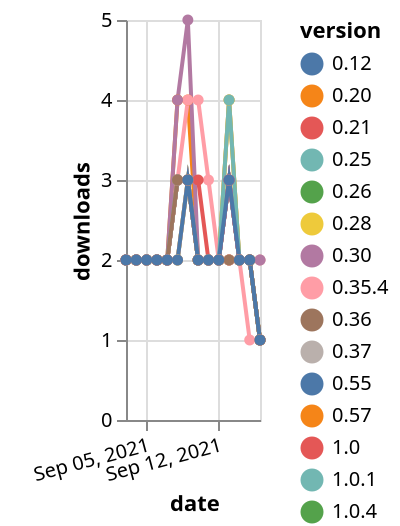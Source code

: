 {"$schema": "https://vega.github.io/schema/vega-lite/v5.json", "description": "A simple bar chart with embedded data.", "data": {"values": [{"date": "2021-09-03", "total": 1392, "delta": 2, "version": "1.0.4"}, {"date": "2021-09-04", "total": 1394, "delta": 2, "version": "1.0.4"}, {"date": "2021-09-05", "total": 1396, "delta": 2, "version": "1.0.4"}, {"date": "2021-09-06", "total": 1398, "delta": 2, "version": "1.0.4"}, {"date": "2021-09-07", "total": 1400, "delta": 2, "version": "1.0.4"}, {"date": "2021-09-08", "total": 1403, "delta": 3, "version": "1.0.4"}, {"date": "2021-09-09", "total": 1406, "delta": 3, "version": "1.0.4"}, {"date": "2021-09-10", "total": 1408, "delta": 2, "version": "1.0.4"}, {"date": "2021-09-11", "total": 1410, "delta": 2, "version": "1.0.4"}, {"date": "2021-09-12", "total": 1412, "delta": 2, "version": "1.0.4"}, {"date": "2021-09-13", "total": 1415, "delta": 3, "version": "1.0.4"}, {"date": "2021-09-14", "total": 1417, "delta": 2, "version": "1.0.4"}, {"date": "2021-09-15", "total": 1419, "delta": 2, "version": "1.0.4"}, {"date": "2021-09-16", "total": 1420, "delta": 1, "version": "1.0.4"}, {"date": "2021-09-03", "total": 2546, "delta": 2, "version": "0.26"}, {"date": "2021-09-04", "total": 2548, "delta": 2, "version": "0.26"}, {"date": "2021-09-05", "total": 2550, "delta": 2, "version": "0.26"}, {"date": "2021-09-06", "total": 2552, "delta": 2, "version": "0.26"}, {"date": "2021-09-07", "total": 2554, "delta": 2, "version": "0.26"}, {"date": "2021-09-08", "total": 2556, "delta": 2, "version": "0.26"}, {"date": "2021-09-09", "total": 2559, "delta": 3, "version": "0.26"}, {"date": "2021-09-10", "total": 2561, "delta": 2, "version": "0.26"}, {"date": "2021-09-11", "total": 2563, "delta": 2, "version": "0.26"}, {"date": "2021-09-12", "total": 2565, "delta": 2, "version": "0.26"}, {"date": "2021-09-13", "total": 2567, "delta": 2, "version": "0.26"}, {"date": "2021-09-14", "total": 2569, "delta": 2, "version": "0.26"}, {"date": "2021-09-15", "total": 2571, "delta": 2, "version": "0.26"}, {"date": "2021-09-16", "total": 2572, "delta": 1, "version": "0.26"}, {"date": "2021-09-03", "total": 1753, "delta": 2, "version": "0.55"}, {"date": "2021-09-04", "total": 1755, "delta": 2, "version": "0.55"}, {"date": "2021-09-05", "total": 1757, "delta": 2, "version": "0.55"}, {"date": "2021-09-06", "total": 1759, "delta": 2, "version": "0.55"}, {"date": "2021-09-07", "total": 1761, "delta": 2, "version": "0.55"}, {"date": "2021-09-08", "total": 1764, "delta": 3, "version": "0.55"}, {"date": "2021-09-09", "total": 1767, "delta": 3, "version": "0.55"}, {"date": "2021-09-10", "total": 1769, "delta": 2, "version": "0.55"}, {"date": "2021-09-11", "total": 1771, "delta": 2, "version": "0.55"}, {"date": "2021-09-12", "total": 1773, "delta": 2, "version": "0.55"}, {"date": "2021-09-13", "total": 1776, "delta": 3, "version": "0.55"}, {"date": "2021-09-14", "total": 1778, "delta": 2, "version": "0.55"}, {"date": "2021-09-15", "total": 1780, "delta": 2, "version": "0.55"}, {"date": "2021-09-16", "total": 1781, "delta": 1, "version": "0.55"}, {"date": "2021-09-03", "total": 1089, "delta": 2, "version": "1.1"}, {"date": "2021-09-04", "total": 1091, "delta": 2, "version": "1.1"}, {"date": "2021-09-05", "total": 1093, "delta": 2, "version": "1.1"}, {"date": "2021-09-06", "total": 1095, "delta": 2, "version": "1.1"}, {"date": "2021-09-07", "total": 1097, "delta": 2, "version": "1.1"}, {"date": "2021-09-08", "total": 1100, "delta": 3, "version": "1.1"}, {"date": "2021-09-09", "total": 1103, "delta": 3, "version": "1.1"}, {"date": "2021-09-10", "total": 1105, "delta": 2, "version": "1.1"}, {"date": "2021-09-11", "total": 1107, "delta": 2, "version": "1.1"}, {"date": "2021-09-12", "total": 1109, "delta": 2, "version": "1.1"}, {"date": "2021-09-13", "total": 1112, "delta": 3, "version": "1.1"}, {"date": "2021-09-14", "total": 1114, "delta": 2, "version": "1.1"}, {"date": "2021-09-15", "total": 1116, "delta": 2, "version": "1.1"}, {"date": "2021-09-16", "total": 1117, "delta": 1, "version": "1.1"}, {"date": "2021-09-03", "total": 2220, "delta": 2, "version": "0.37"}, {"date": "2021-09-04", "total": 2222, "delta": 2, "version": "0.37"}, {"date": "2021-09-05", "total": 2224, "delta": 2, "version": "0.37"}, {"date": "2021-09-06", "total": 2226, "delta": 2, "version": "0.37"}, {"date": "2021-09-07", "total": 2228, "delta": 2, "version": "0.37"}, {"date": "2021-09-08", "total": 2231, "delta": 3, "version": "0.37"}, {"date": "2021-09-09", "total": 2234, "delta": 3, "version": "0.37"}, {"date": "2021-09-10", "total": 2236, "delta": 2, "version": "0.37"}, {"date": "2021-09-11", "total": 2238, "delta": 2, "version": "0.37"}, {"date": "2021-09-12", "total": 2240, "delta": 2, "version": "0.37"}, {"date": "2021-09-13", "total": 2242, "delta": 2, "version": "0.37"}, {"date": "2021-09-14", "total": 2244, "delta": 2, "version": "0.37"}, {"date": "2021-09-15", "total": 2246, "delta": 2, "version": "0.37"}, {"date": "2021-09-16", "total": 2248, "delta": 2, "version": "0.37"}, {"date": "2021-09-03", "total": 1359, "delta": 2, "version": "1.0.1"}, {"date": "2021-09-04", "total": 1361, "delta": 2, "version": "1.0.1"}, {"date": "2021-09-05", "total": 1363, "delta": 2, "version": "1.0.1"}, {"date": "2021-09-06", "total": 1365, "delta": 2, "version": "1.0.1"}, {"date": "2021-09-07", "total": 1367, "delta": 2, "version": "1.0.1"}, {"date": "2021-09-08", "total": 1370, "delta": 3, "version": "1.0.1"}, {"date": "2021-09-09", "total": 1373, "delta": 3, "version": "1.0.1"}, {"date": "2021-09-10", "total": 1375, "delta": 2, "version": "1.0.1"}, {"date": "2021-09-11", "total": 1377, "delta": 2, "version": "1.0.1"}, {"date": "2021-09-12", "total": 1379, "delta": 2, "version": "1.0.1"}, {"date": "2021-09-13", "total": 1382, "delta": 3, "version": "1.0.1"}, {"date": "2021-09-14", "total": 1384, "delta": 2, "version": "1.0.1"}, {"date": "2021-09-15", "total": 1386, "delta": 2, "version": "1.0.1"}, {"date": "2021-09-16", "total": 1387, "delta": 1, "version": "1.0.1"}, {"date": "2021-09-03", "total": 2574, "delta": 2, "version": "0.21"}, {"date": "2021-09-04", "total": 2576, "delta": 2, "version": "0.21"}, {"date": "2021-09-05", "total": 2578, "delta": 2, "version": "0.21"}, {"date": "2021-09-06", "total": 2580, "delta": 2, "version": "0.21"}, {"date": "2021-09-07", "total": 2582, "delta": 2, "version": "0.21"}, {"date": "2021-09-08", "total": 2585, "delta": 3, "version": "0.21"}, {"date": "2021-09-09", "total": 2588, "delta": 3, "version": "0.21"}, {"date": "2021-09-10", "total": 2590, "delta": 2, "version": "0.21"}, {"date": "2021-09-11", "total": 2592, "delta": 2, "version": "0.21"}, {"date": "2021-09-12", "total": 2594, "delta": 2, "version": "0.21"}, {"date": "2021-09-13", "total": 2597, "delta": 3, "version": "0.21"}, {"date": "2021-09-14", "total": 2599, "delta": 2, "version": "0.21"}, {"date": "2021-09-15", "total": 2601, "delta": 2, "version": "0.21"}, {"date": "2021-09-16", "total": 2602, "delta": 1, "version": "0.21"}, {"date": "2021-09-03", "total": 1805, "delta": 2, "version": "0.57"}, {"date": "2021-09-04", "total": 1807, "delta": 2, "version": "0.57"}, {"date": "2021-09-05", "total": 1809, "delta": 2, "version": "0.57"}, {"date": "2021-09-06", "total": 1811, "delta": 2, "version": "0.57"}, {"date": "2021-09-07", "total": 1813, "delta": 2, "version": "0.57"}, {"date": "2021-09-08", "total": 1817, "delta": 4, "version": "0.57"}, {"date": "2021-09-09", "total": 1821, "delta": 4, "version": "0.57"}, {"date": "2021-09-10", "total": 1823, "delta": 2, "version": "0.57"}, {"date": "2021-09-11", "total": 1825, "delta": 2, "version": "0.57"}, {"date": "2021-09-12", "total": 1827, "delta": 2, "version": "0.57"}, {"date": "2021-09-13", "total": 1831, "delta": 4, "version": "0.57"}, {"date": "2021-09-14", "total": 1833, "delta": 2, "version": "0.57"}, {"date": "2021-09-15", "total": 1835, "delta": 2, "version": "0.57"}, {"date": "2021-09-16", "total": 1836, "delta": 1, "version": "0.57"}, {"date": "2021-09-03", "total": 2559, "delta": 2, "version": "0.20"}, {"date": "2021-09-04", "total": 2561, "delta": 2, "version": "0.20"}, {"date": "2021-09-05", "total": 2563, "delta": 2, "version": "0.20"}, {"date": "2021-09-06", "total": 2565, "delta": 2, "version": "0.20"}, {"date": "2021-09-07", "total": 2567, "delta": 2, "version": "0.20"}, {"date": "2021-09-08", "total": 2570, "delta": 3, "version": "0.20"}, {"date": "2021-09-09", "total": 2573, "delta": 3, "version": "0.20"}, {"date": "2021-09-10", "total": 2575, "delta": 2, "version": "0.20"}, {"date": "2021-09-11", "total": 2577, "delta": 2, "version": "0.20"}, {"date": "2021-09-12", "total": 2579, "delta": 2, "version": "0.20"}, {"date": "2021-09-13", "total": 2581, "delta": 2, "version": "0.20"}, {"date": "2021-09-14", "total": 2583, "delta": 2, "version": "0.20"}, {"date": "2021-09-15", "total": 2585, "delta": 2, "version": "0.20"}, {"date": "2021-09-16", "total": 2586, "delta": 1, "version": "0.20"}, {"date": "2021-09-03", "total": 2560, "delta": 2, "version": "0.28"}, {"date": "2021-09-04", "total": 2562, "delta": 2, "version": "0.28"}, {"date": "2021-09-05", "total": 2564, "delta": 2, "version": "0.28"}, {"date": "2021-09-06", "total": 2566, "delta": 2, "version": "0.28"}, {"date": "2021-09-07", "total": 2568, "delta": 2, "version": "0.28"}, {"date": "2021-09-08", "total": 2570, "delta": 2, "version": "0.28"}, {"date": "2021-09-09", "total": 2573, "delta": 3, "version": "0.28"}, {"date": "2021-09-10", "total": 2575, "delta": 2, "version": "0.28"}, {"date": "2021-09-11", "total": 2577, "delta": 2, "version": "0.28"}, {"date": "2021-09-12", "total": 2579, "delta": 2, "version": "0.28"}, {"date": "2021-09-13", "total": 2583, "delta": 4, "version": "0.28"}, {"date": "2021-09-14", "total": 2585, "delta": 2, "version": "0.28"}, {"date": "2021-09-15", "total": 2587, "delta": 2, "version": "0.28"}, {"date": "2021-09-16", "total": 2588, "delta": 1, "version": "0.28"}, {"date": "2021-09-03", "total": 981, "delta": 2, "version": "1.2.0"}, {"date": "2021-09-04", "total": 983, "delta": 2, "version": "1.2.0"}, {"date": "2021-09-05", "total": 985, "delta": 2, "version": "1.2.0"}, {"date": "2021-09-06", "total": 987, "delta": 2, "version": "1.2.0"}, {"date": "2021-09-07", "total": 989, "delta": 2, "version": "1.2.0"}, {"date": "2021-09-08", "total": 992, "delta": 3, "version": "1.2.0"}, {"date": "2021-09-09", "total": 996, "delta": 4, "version": "1.2.0"}, {"date": "2021-09-10", "total": 1000, "delta": 4, "version": "1.2.0"}, {"date": "2021-09-11", "total": 1003, "delta": 3, "version": "1.2.0"}, {"date": "2021-09-12", "total": 1005, "delta": 2, "version": "1.2.0"}, {"date": "2021-09-13", "total": 1007, "delta": 2, "version": "1.2.0"}, {"date": "2021-09-14", "total": 1009, "delta": 2, "version": "1.2.0"}, {"date": "2021-09-15", "total": 1011, "delta": 2, "version": "1.2.0"}, {"date": "2021-09-16", "total": 1013, "delta": 2, "version": "1.2.0"}, {"date": "2021-09-03", "total": 1113, "delta": 2, "version": "1.1.2"}, {"date": "2021-09-04", "total": 1115, "delta": 2, "version": "1.1.2"}, {"date": "2021-09-05", "total": 1117, "delta": 2, "version": "1.1.2"}, {"date": "2021-09-06", "total": 1119, "delta": 2, "version": "1.1.2"}, {"date": "2021-09-07", "total": 1121, "delta": 2, "version": "1.1.2"}, {"date": "2021-09-08", "total": 1124, "delta": 3, "version": "1.1.2"}, {"date": "2021-09-09", "total": 1127, "delta": 3, "version": "1.1.2"}, {"date": "2021-09-10", "total": 1129, "delta": 2, "version": "1.1.2"}, {"date": "2021-09-11", "total": 1131, "delta": 2, "version": "1.1.2"}, {"date": "2021-09-12", "total": 1133, "delta": 2, "version": "1.1.2"}, {"date": "2021-09-13", "total": 1136, "delta": 3, "version": "1.1.2"}, {"date": "2021-09-14", "total": 1138, "delta": 2, "version": "1.1.2"}, {"date": "2021-09-15", "total": 1140, "delta": 2, "version": "1.1.2"}, {"date": "2021-09-16", "total": 1141, "delta": 1, "version": "1.1.2"}, {"date": "2021-09-03", "total": 1380, "delta": 2, "version": "1.0"}, {"date": "2021-09-04", "total": 1382, "delta": 2, "version": "1.0"}, {"date": "2021-09-05", "total": 1384, "delta": 2, "version": "1.0"}, {"date": "2021-09-06", "total": 1386, "delta": 2, "version": "1.0"}, {"date": "2021-09-07", "total": 1388, "delta": 2, "version": "1.0"}, {"date": "2021-09-08", "total": 1391, "delta": 3, "version": "1.0"}, {"date": "2021-09-09", "total": 1394, "delta": 3, "version": "1.0"}, {"date": "2021-09-10", "total": 1397, "delta": 3, "version": "1.0"}, {"date": "2021-09-11", "total": 1399, "delta": 2, "version": "1.0"}, {"date": "2021-09-12", "total": 1401, "delta": 2, "version": "1.0"}, {"date": "2021-09-13", "total": 1404, "delta": 3, "version": "1.0"}, {"date": "2021-09-14", "total": 1406, "delta": 2, "version": "1.0"}, {"date": "2021-09-15", "total": 1408, "delta": 2, "version": "1.0"}, {"date": "2021-09-16", "total": 1409, "delta": 1, "version": "1.0"}, {"date": "2021-09-03", "total": 2711, "delta": 2, "version": "0.30"}, {"date": "2021-09-04", "total": 2713, "delta": 2, "version": "0.30"}, {"date": "2021-09-05", "total": 2715, "delta": 2, "version": "0.30"}, {"date": "2021-09-06", "total": 2717, "delta": 2, "version": "0.30"}, {"date": "2021-09-07", "total": 2719, "delta": 2, "version": "0.30"}, {"date": "2021-09-08", "total": 2723, "delta": 4, "version": "0.30"}, {"date": "2021-09-09", "total": 2728, "delta": 5, "version": "0.30"}, {"date": "2021-09-10", "total": 2730, "delta": 2, "version": "0.30"}, {"date": "2021-09-11", "total": 2732, "delta": 2, "version": "0.30"}, {"date": "2021-09-12", "total": 2734, "delta": 2, "version": "0.30"}, {"date": "2021-09-13", "total": 2737, "delta": 3, "version": "0.30"}, {"date": "2021-09-14", "total": 2739, "delta": 2, "version": "0.30"}, {"date": "2021-09-15", "total": 2741, "delta": 2, "version": "0.30"}, {"date": "2021-09-16", "total": 2743, "delta": 2, "version": "0.30"}, {"date": "2021-09-03", "total": 2555, "delta": 2, "version": "0.25"}, {"date": "2021-09-04", "total": 2557, "delta": 2, "version": "0.25"}, {"date": "2021-09-05", "total": 2559, "delta": 2, "version": "0.25"}, {"date": "2021-09-06", "total": 2561, "delta": 2, "version": "0.25"}, {"date": "2021-09-07", "total": 2563, "delta": 2, "version": "0.25"}, {"date": "2021-09-08", "total": 2566, "delta": 3, "version": "0.25"}, {"date": "2021-09-09", "total": 2569, "delta": 3, "version": "0.25"}, {"date": "2021-09-10", "total": 2571, "delta": 2, "version": "0.25"}, {"date": "2021-09-11", "total": 2573, "delta": 2, "version": "0.25"}, {"date": "2021-09-12", "total": 2575, "delta": 2, "version": "0.25"}, {"date": "2021-09-13", "total": 2579, "delta": 4, "version": "0.25"}, {"date": "2021-09-14", "total": 2581, "delta": 2, "version": "0.25"}, {"date": "2021-09-15", "total": 2583, "delta": 2, "version": "0.25"}, {"date": "2021-09-16", "total": 2584, "delta": 1, "version": "0.25"}, {"date": "2021-09-03", "total": 2118, "delta": 2, "version": "0.35.4"}, {"date": "2021-09-04", "total": 2120, "delta": 2, "version": "0.35.4"}, {"date": "2021-09-05", "total": 2122, "delta": 2, "version": "0.35.4"}, {"date": "2021-09-06", "total": 2124, "delta": 2, "version": "0.35.4"}, {"date": "2021-09-07", "total": 2126, "delta": 2, "version": "0.35.4"}, {"date": "2021-09-08", "total": 2128, "delta": 2, "version": "0.35.4"}, {"date": "2021-09-09", "total": 2131, "delta": 3, "version": "0.35.4"}, {"date": "2021-09-10", "total": 2133, "delta": 2, "version": "0.35.4"}, {"date": "2021-09-11", "total": 2135, "delta": 2, "version": "0.35.4"}, {"date": "2021-09-12", "total": 2137, "delta": 2, "version": "0.35.4"}, {"date": "2021-09-13", "total": 2139, "delta": 2, "version": "0.35.4"}, {"date": "2021-09-14", "total": 2141, "delta": 2, "version": "0.35.4"}, {"date": "2021-09-15", "total": 2142, "delta": 1, "version": "0.35.4"}, {"date": "2021-09-16", "total": 2143, "delta": 1, "version": "0.35.4"}, {"date": "2021-09-03", "total": 2120, "delta": 2, "version": "0.36"}, {"date": "2021-09-04", "total": 2122, "delta": 2, "version": "0.36"}, {"date": "2021-09-05", "total": 2124, "delta": 2, "version": "0.36"}, {"date": "2021-09-06", "total": 2126, "delta": 2, "version": "0.36"}, {"date": "2021-09-07", "total": 2128, "delta": 2, "version": "0.36"}, {"date": "2021-09-08", "total": 2131, "delta": 3, "version": "0.36"}, {"date": "2021-09-09", "total": 2134, "delta": 3, "version": "0.36"}, {"date": "2021-09-10", "total": 2136, "delta": 2, "version": "0.36"}, {"date": "2021-09-11", "total": 2138, "delta": 2, "version": "0.36"}, {"date": "2021-09-12", "total": 2140, "delta": 2, "version": "0.36"}, {"date": "2021-09-13", "total": 2142, "delta": 2, "version": "0.36"}, {"date": "2021-09-14", "total": 2144, "delta": 2, "version": "0.36"}, {"date": "2021-09-15", "total": 2146, "delta": 2, "version": "0.36"}, {"date": "2021-09-16", "total": 2147, "delta": 1, "version": "0.36"}, {"date": "2021-09-03", "total": 2565, "delta": 2, "version": "0.12"}, {"date": "2021-09-04", "total": 2567, "delta": 2, "version": "0.12"}, {"date": "2021-09-05", "total": 2569, "delta": 2, "version": "0.12"}, {"date": "2021-09-06", "total": 2571, "delta": 2, "version": "0.12"}, {"date": "2021-09-07", "total": 2573, "delta": 2, "version": "0.12"}, {"date": "2021-09-08", "total": 2575, "delta": 2, "version": "0.12"}, {"date": "2021-09-09", "total": 2578, "delta": 3, "version": "0.12"}, {"date": "2021-09-10", "total": 2580, "delta": 2, "version": "0.12"}, {"date": "2021-09-11", "total": 2582, "delta": 2, "version": "0.12"}, {"date": "2021-09-12", "total": 2584, "delta": 2, "version": "0.12"}, {"date": "2021-09-13", "total": 2587, "delta": 3, "version": "0.12"}, {"date": "2021-09-14", "total": 2589, "delta": 2, "version": "0.12"}, {"date": "2021-09-15", "total": 2591, "delta": 2, "version": "0.12"}, {"date": "2021-09-16", "total": 2592, "delta": 1, "version": "0.12"}]}, "width": "container", "mark": {"type": "line", "point": {"filled": true}}, "encoding": {"x": {"field": "date", "type": "temporal", "timeUnit": "yearmonthdate", "title": "date", "axis": {"labelAngle": -15}}, "y": {"field": "delta", "type": "quantitative", "title": "downloads"}, "color": {"field": "version", "type": "nominal"}, "tooltip": {"field": "delta"}}}